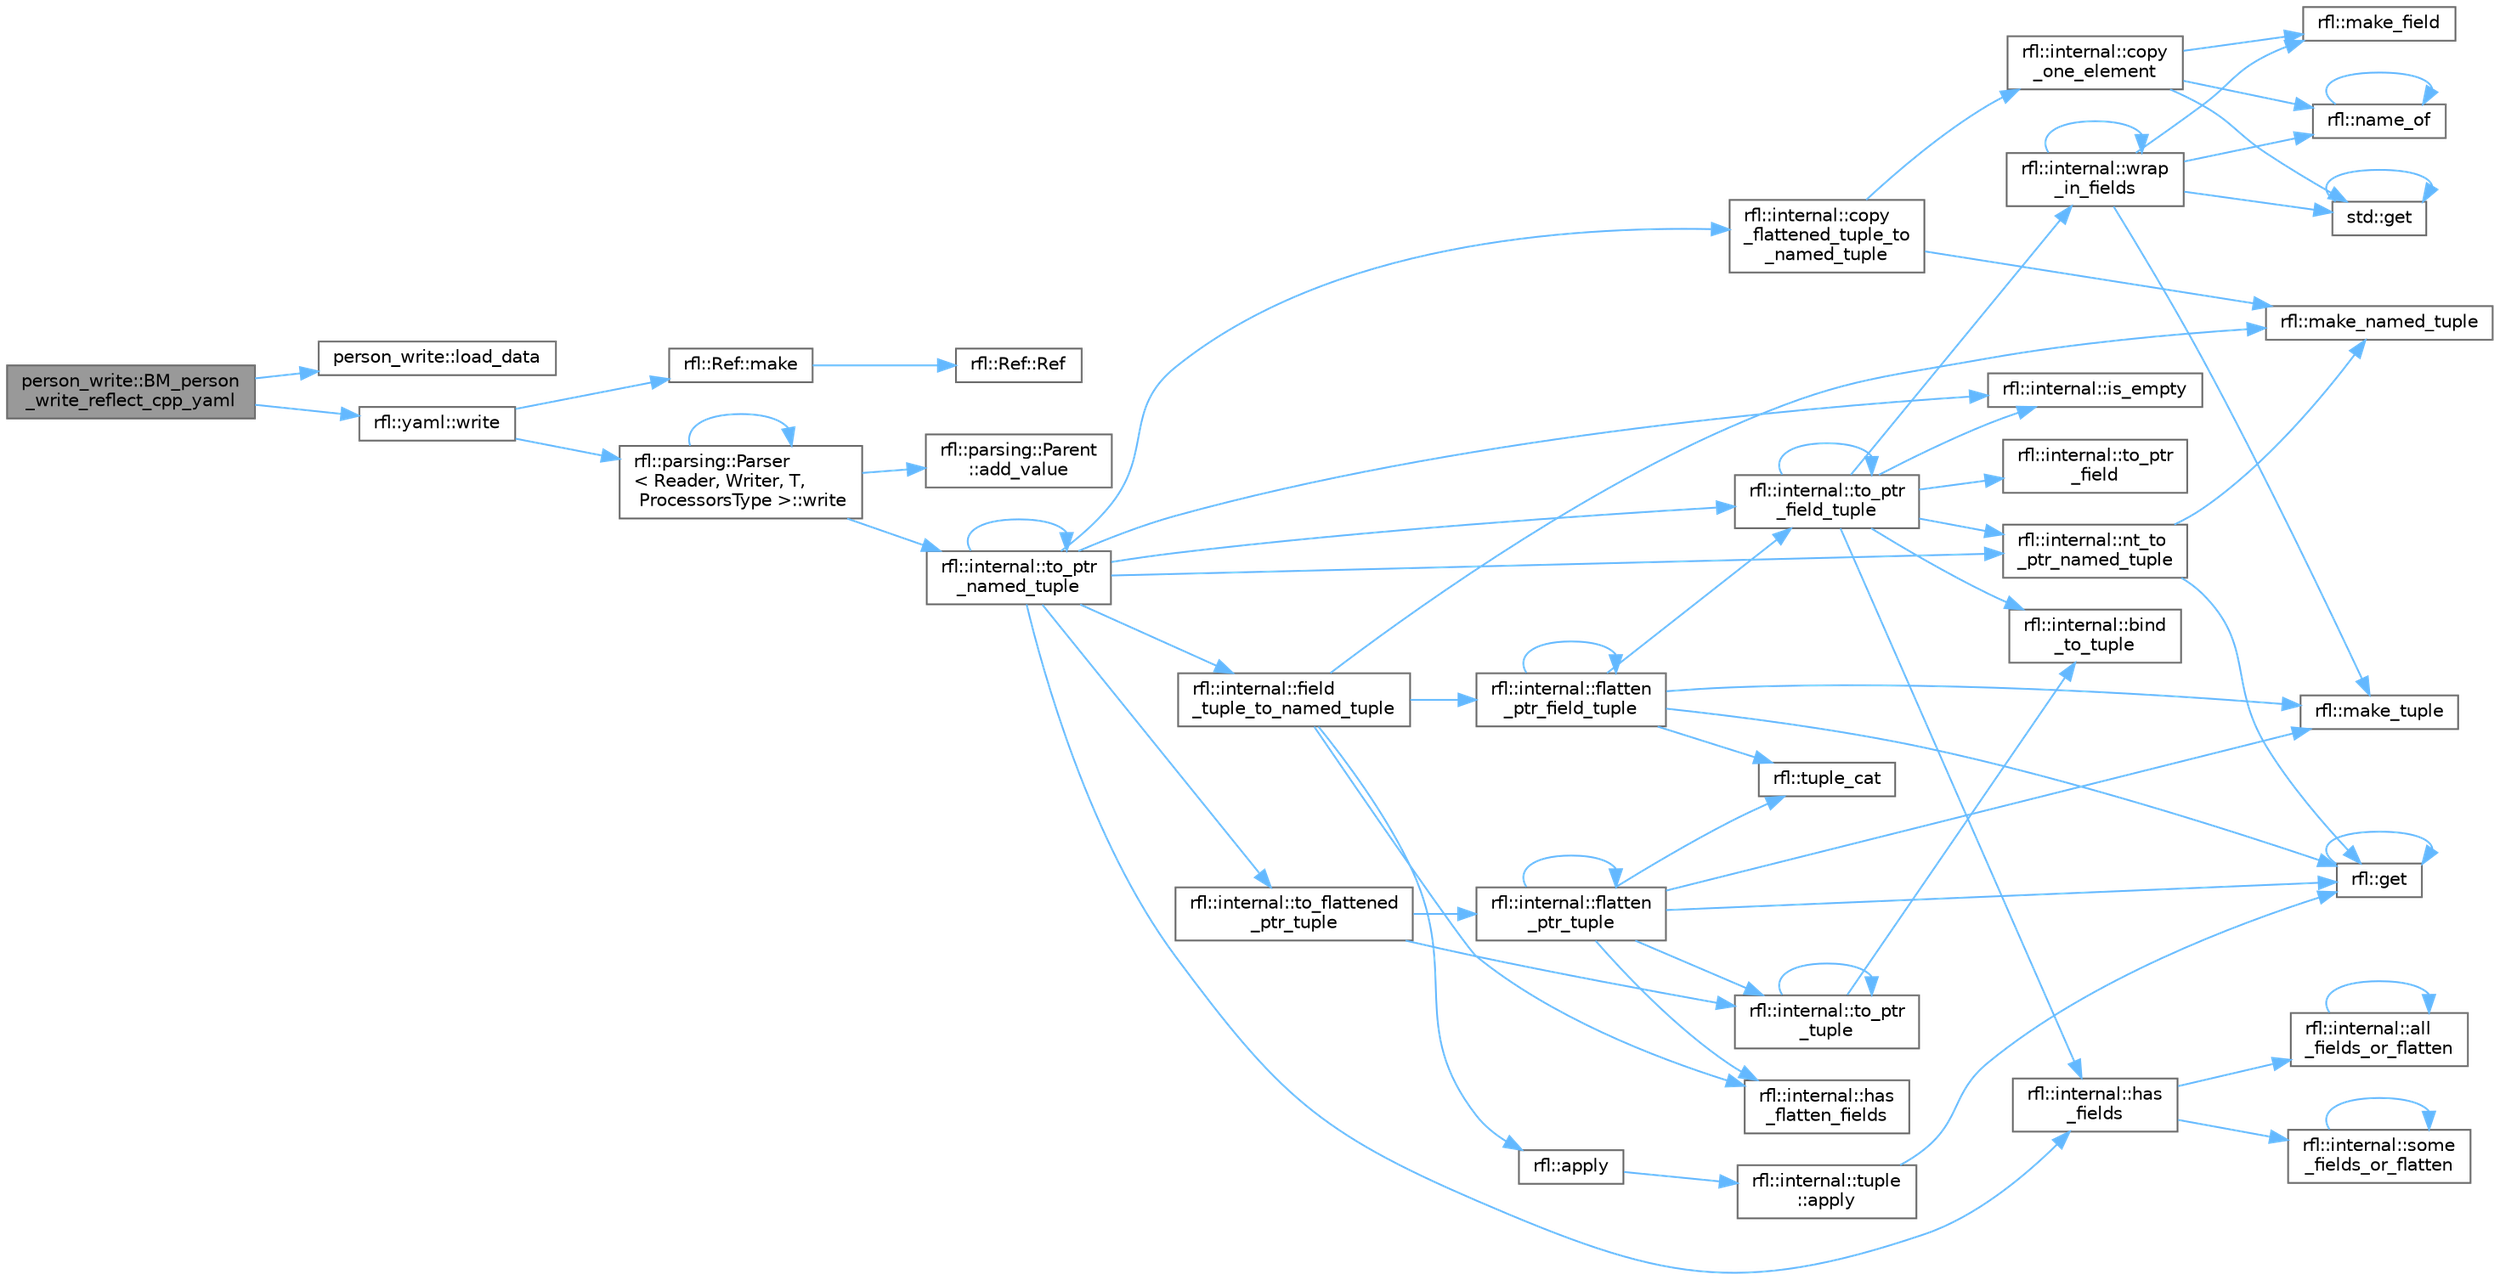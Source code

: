 digraph "person_write::BM_person_write_reflect_cpp_yaml"
{
 // LATEX_PDF_SIZE
  bgcolor="transparent";
  edge [fontname=Helvetica,fontsize=10,labelfontname=Helvetica,labelfontsize=10];
  node [fontname=Helvetica,fontsize=10,shape=box,height=0.2,width=0.4];
  rankdir="LR";
  Node1 [id="Node000001",label="person_write::BM_person\l_write_reflect_cpp_yaml",height=0.2,width=0.4,color="gray40", fillcolor="grey60", style="filled", fontcolor="black",tooltip=" "];
  Node1 -> Node2 [id="edge1_Node000001_Node000002",color="steelblue1",style="solid",tooltip=" "];
  Node2 [id="Node000002",label="person_write::load_data",height=0.2,width=0.4,color="grey40", fillcolor="white", style="filled",URL="$namespaceperson__write.html#a671f58ab61c499b5caf97c2505fab2c9",tooltip=" "];
  Node1 -> Node3 [id="edge2_Node000001_Node000003",color="steelblue1",style="solid",tooltip=" "];
  Node3 [id="Node000003",label="rfl::yaml::write",height=0.2,width=0.4,color="grey40", fillcolor="white", style="filled",URL="$namespacerfl_1_1yaml.html#a7205f5625b788c093f657a9df7579306",tooltip="Writes a YAML into an ostream."];
  Node3 -> Node4 [id="edge3_Node000003_Node000004",color="steelblue1",style="solid",tooltip=" "];
  Node4 [id="Node000004",label="rfl::Ref::make",height=0.2,width=0.4,color="grey40", fillcolor="white", style="filled",URL="$classrfl_1_1_ref.html#a1501cd0fd114b2dd113fb3abe974275d",tooltip=" "];
  Node4 -> Node5 [id="edge4_Node000004_Node000005",color="steelblue1",style="solid",tooltip=" "];
  Node5 [id="Node000005",label="rfl::Ref::Ref",height=0.2,width=0.4,color="grey40", fillcolor="white", style="filled",URL="$classrfl_1_1_ref.html#a157d7b0b3b1bc2b0833c0843bf056d04",tooltip=" "];
  Node3 -> Node6 [id="edge5_Node000003_Node000006",color="steelblue1",style="solid",tooltip=" "];
  Node6 [id="Node000006",label="rfl::parsing::Parser\l\< Reader, Writer, T,\l ProcessorsType \>::write",height=0.2,width=0.4,color="grey40", fillcolor="white", style="filled",URL="$structrfl_1_1parsing_1_1_parser.html#a16aeefd727355e095bfd19d6c69d3238",tooltip=" "];
  Node6 -> Node7 [id="edge6_Node000006_Node000007",color="steelblue1",style="solid",tooltip=" "];
  Node7 [id="Node000007",label="rfl::parsing::Parent\l::add_value",height=0.2,width=0.4,color="grey40", fillcolor="white", style="filled",URL="$structrfl_1_1parsing_1_1_parent.html#a8f7ebd2389ae6ec315a0e37bd66de63f",tooltip=" "];
  Node6 -> Node8 [id="edge7_Node000006_Node000008",color="steelblue1",style="solid",tooltip=" "];
  Node8 [id="Node000008",label="rfl::internal::to_ptr\l_named_tuple",height=0.2,width=0.4,color="grey40", fillcolor="white", style="filled",URL="$namespacerfl_1_1internal.html#a19594a7d66a271a8f893f2170217e299",tooltip=" "];
  Node8 -> Node9 [id="edge8_Node000008_Node000009",color="steelblue1",style="solid",tooltip=" "];
  Node9 [id="Node000009",label="rfl::internal::copy\l_flattened_tuple_to\l_named_tuple",height=0.2,width=0.4,color="grey40", fillcolor="white", style="filled",URL="$namespacerfl_1_1internal.html#aa4d84e91c691523bdf3dbf8832cba64c",tooltip=" "];
  Node9 -> Node10 [id="edge9_Node000009_Node000010",color="steelblue1",style="solid",tooltip=" "];
  Node10 [id="Node000010",label="rfl::internal::copy\l_one_element",height=0.2,width=0.4,color="grey40", fillcolor="white", style="filled",URL="$namespacerfl_1_1internal.html#a8a566443d85dd9fc0f2e6e4ae131ed55",tooltip=" "];
  Node10 -> Node11 [id="edge10_Node000010_Node000011",color="steelblue1",style="solid",tooltip=" "];
  Node11 [id="Node000011",label="std::get",height=0.2,width=0.4,color="grey40", fillcolor="white", style="filled",URL="$namespacestd.html#aae41d8280b7ccc3f0e0a0be2dab21c8f",tooltip="Gets an element by index."];
  Node11 -> Node11 [id="edge11_Node000011_Node000011",color="steelblue1",style="solid",tooltip=" "];
  Node10 -> Node12 [id="edge12_Node000010_Node000012",color="steelblue1",style="solid",tooltip=" "];
  Node12 [id="Node000012",label="rfl::make_field",height=0.2,width=0.4,color="grey40", fillcolor="white", style="filled",URL="$namespacerfl.html#afb5f68a22d5b6a42a5b4477c35559ce9",tooltip=" "];
  Node10 -> Node13 [id="edge13_Node000010_Node000013",color="steelblue1",style="solid",tooltip=" "];
  Node13 [id="Node000013",label="rfl::name_of",height=0.2,width=0.4,color="grey40", fillcolor="white", style="filled",URL="$namespacerfl.html#a90efd0c5575582354c25333fa30a8013",tooltip="Helper function to retrieve a name at compile time."];
  Node13 -> Node13 [id="edge14_Node000013_Node000013",color="steelblue1",style="solid",tooltip=" "];
  Node9 -> Node14 [id="edge15_Node000009_Node000014",color="steelblue1",style="solid",tooltip=" "];
  Node14 [id="Node000014",label="rfl::make_named_tuple",height=0.2,width=0.4,color="grey40", fillcolor="white", style="filled",URL="$namespacerfl.html#a19523aa875e6c36af474a97f28ed4002",tooltip="Explicit overload for creating empty named tuples."];
  Node8 -> Node15 [id="edge16_Node000008_Node000015",color="steelblue1",style="solid",tooltip=" "];
  Node15 [id="Node000015",label="rfl::internal::field\l_tuple_to_named_tuple",height=0.2,width=0.4,color="grey40", fillcolor="white", style="filled",URL="$namespacerfl_1_1internal.html#a923e1c7faefca7c7af6ec3d7aecccba0",tooltip=" "];
  Node15 -> Node16 [id="edge17_Node000015_Node000016",color="steelblue1",style="solid",tooltip=" "];
  Node16 [id="Node000016",label="rfl::apply",height=0.2,width=0.4,color="grey40", fillcolor="white", style="filled",URL="$namespacerfl.html#aaa94742afd7fde0d6d6cc59ae6d92989",tooltip=" "];
  Node16 -> Node17 [id="edge18_Node000016_Node000017",color="steelblue1",style="solid",tooltip=" "];
  Node17 [id="Node000017",label="rfl::internal::tuple\l::apply",height=0.2,width=0.4,color="grey40", fillcolor="white", style="filled",URL="$namespacerfl_1_1internal_1_1tuple.html#a5fe21ddba2943f200bc6c6e4d8d34e54",tooltip=" "];
  Node17 -> Node18 [id="edge19_Node000017_Node000018",color="steelblue1",style="solid",tooltip=" "];
  Node18 [id="Node000018",label="rfl::get",height=0.2,width=0.4,color="grey40", fillcolor="white", style="filled",URL="$namespacerfl.html#ac379420409251e5a3c0bea4a701daf0a",tooltip="Gets a field by index."];
  Node18 -> Node18 [id="edge20_Node000018_Node000018",color="steelblue1",style="solid",tooltip=" "];
  Node15 -> Node19 [id="edge21_Node000015_Node000019",color="steelblue1",style="solid",tooltip=" "];
  Node19 [id="Node000019",label="rfl::internal::flatten\l_ptr_field_tuple",height=0.2,width=0.4,color="grey40", fillcolor="white", style="filled",URL="$namespacerfl_1_1internal.html#ae729ffba37ab19a6426f80c6ef26e2d6",tooltip=" "];
  Node19 -> Node19 [id="edge22_Node000019_Node000019",color="steelblue1",style="solid",tooltip=" "];
  Node19 -> Node18 [id="edge23_Node000019_Node000018",color="steelblue1",style="solid",tooltip=" "];
  Node19 -> Node20 [id="edge24_Node000019_Node000020",color="steelblue1",style="solid",tooltip=" "];
  Node20 [id="Node000020",label="rfl::make_tuple",height=0.2,width=0.4,color="grey40", fillcolor="white", style="filled",URL="$namespacerfl.html#ac71a9ec8b4d8fd347719083ec38c00f9",tooltip=" "];
  Node19 -> Node21 [id="edge25_Node000019_Node000021",color="steelblue1",style="solid",tooltip=" "];
  Node21 [id="Node000021",label="rfl::internal::to_ptr\l_field_tuple",height=0.2,width=0.4,color="grey40", fillcolor="white", style="filled",URL="$namespacerfl_1_1internal.html#a4c5ce682ef0d85a0edc5fc36074815d2",tooltip=" "];
  Node21 -> Node22 [id="edge26_Node000021_Node000022",color="steelblue1",style="solid",tooltip=" "];
  Node22 [id="Node000022",label="rfl::internal::bind\l_to_tuple",height=0.2,width=0.4,color="grey40", fillcolor="white", style="filled",URL="$namespacerfl_1_1internal.html#aaccfbbd07ded0a84498cea052cb3d443",tooltip=" "];
  Node21 -> Node23 [id="edge27_Node000021_Node000023",color="steelblue1",style="solid",tooltip=" "];
  Node23 [id="Node000023",label="rfl::internal::has\l_fields",height=0.2,width=0.4,color="grey40", fillcolor="white", style="filled",URL="$namespacerfl_1_1internal.html#a4bf6ff2224c907a5df21f524e650fd17",tooltip=" "];
  Node23 -> Node24 [id="edge28_Node000023_Node000024",color="steelblue1",style="solid",tooltip=" "];
  Node24 [id="Node000024",label="rfl::internal::all\l_fields_or_flatten",height=0.2,width=0.4,color="grey40", fillcolor="white", style="filled",URL="$namespacerfl_1_1internal.html#a012b9c8f5d6103eb084598eca9f9f631",tooltip=" "];
  Node24 -> Node24 [id="edge29_Node000024_Node000024",color="steelblue1",style="solid",tooltip=" "];
  Node23 -> Node25 [id="edge30_Node000023_Node000025",color="steelblue1",style="solid",tooltip=" "];
  Node25 [id="Node000025",label="rfl::internal::some\l_fields_or_flatten",height=0.2,width=0.4,color="grey40", fillcolor="white", style="filled",URL="$namespacerfl_1_1internal.html#a71c929c1a514d827549eb15d4355de92",tooltip=" "];
  Node25 -> Node25 [id="edge31_Node000025_Node000025",color="steelblue1",style="solid",tooltip=" "];
  Node21 -> Node26 [id="edge32_Node000021_Node000026",color="steelblue1",style="solid",tooltip=" "];
  Node26 [id="Node000026",label="rfl::internal::is_empty",height=0.2,width=0.4,color="grey40", fillcolor="white", style="filled",URL="$namespacerfl_1_1internal.html#a818161434e9e7892d403a7c92d7268fe",tooltip=" "];
  Node21 -> Node27 [id="edge33_Node000021_Node000027",color="steelblue1",style="solid",tooltip=" "];
  Node27 [id="Node000027",label="rfl::internal::nt_to\l_ptr_named_tuple",height=0.2,width=0.4,color="grey40", fillcolor="white", style="filled",URL="$namespacerfl_1_1internal.html#a444ef522c6d66572aa5cd3ccde829885",tooltip=" "];
  Node27 -> Node18 [id="edge34_Node000027_Node000018",color="steelblue1",style="solid",tooltip=" "];
  Node27 -> Node14 [id="edge35_Node000027_Node000014",color="steelblue1",style="solid",tooltip=" "];
  Node21 -> Node28 [id="edge36_Node000021_Node000028",color="steelblue1",style="solid",tooltip=" "];
  Node28 [id="Node000028",label="rfl::internal::to_ptr\l_field",height=0.2,width=0.4,color="grey40", fillcolor="white", style="filled",URL="$namespacerfl_1_1internal.html#ab7e2b5fa9d320f0c9a301fbe22ebc677",tooltip=" "];
  Node21 -> Node21 [id="edge37_Node000021_Node000021",color="steelblue1",style="solid",tooltip=" "];
  Node21 -> Node29 [id="edge38_Node000021_Node000029",color="steelblue1",style="solid",tooltip=" "];
  Node29 [id="Node000029",label="rfl::internal::wrap\l_in_fields",height=0.2,width=0.4,color="grey40", fillcolor="white", style="filled",URL="$namespacerfl_1_1internal.html#a75a4f615c45abce17e710e72514498d7",tooltip=" "];
  Node29 -> Node11 [id="edge39_Node000029_Node000011",color="steelblue1",style="solid",tooltip=" "];
  Node29 -> Node12 [id="edge40_Node000029_Node000012",color="steelblue1",style="solid",tooltip=" "];
  Node29 -> Node20 [id="edge41_Node000029_Node000020",color="steelblue1",style="solid",tooltip=" "];
  Node29 -> Node13 [id="edge42_Node000029_Node000013",color="steelblue1",style="solid",tooltip=" "];
  Node29 -> Node29 [id="edge43_Node000029_Node000029",color="steelblue1",style="solid",tooltip=" "];
  Node19 -> Node30 [id="edge44_Node000019_Node000030",color="steelblue1",style="solid",tooltip=" "];
  Node30 [id="Node000030",label="rfl::tuple_cat",height=0.2,width=0.4,color="grey40", fillcolor="white", style="filled",URL="$namespacerfl.html#ad4738e8acd2a03b1b2b01c6caa6b27e9",tooltip=" "];
  Node15 -> Node31 [id="edge45_Node000015_Node000031",color="steelblue1",style="solid",tooltip=" "];
  Node31 [id="Node000031",label="rfl::internal::has\l_flatten_fields",height=0.2,width=0.4,color="grey40", fillcolor="white", style="filled",URL="$namespacerfl_1_1internal.html#a60f5d02505f61eabff343c2f5e9c7dbe",tooltip=" "];
  Node15 -> Node14 [id="edge46_Node000015_Node000014",color="steelblue1",style="solid",tooltip=" "];
  Node8 -> Node23 [id="edge47_Node000008_Node000023",color="steelblue1",style="solid",tooltip=" "];
  Node8 -> Node26 [id="edge48_Node000008_Node000026",color="steelblue1",style="solid",tooltip=" "];
  Node8 -> Node27 [id="edge49_Node000008_Node000027",color="steelblue1",style="solid",tooltip=" "];
  Node8 -> Node32 [id="edge50_Node000008_Node000032",color="steelblue1",style="solid",tooltip=" "];
  Node32 [id="Node000032",label="rfl::internal::to_flattened\l_ptr_tuple",height=0.2,width=0.4,color="grey40", fillcolor="white", style="filled",URL="$namespacerfl_1_1internal.html#abe898ac2971112070bfbcc91def971d6",tooltip=" "];
  Node32 -> Node33 [id="edge51_Node000032_Node000033",color="steelblue1",style="solid",tooltip=" "];
  Node33 [id="Node000033",label="rfl::internal::flatten\l_ptr_tuple",height=0.2,width=0.4,color="grey40", fillcolor="white", style="filled",URL="$namespacerfl_1_1internal.html#a3a901d356d0602482acd2f0861f8b472",tooltip=" "];
  Node33 -> Node33 [id="edge52_Node000033_Node000033",color="steelblue1",style="solid",tooltip=" "];
  Node33 -> Node18 [id="edge53_Node000033_Node000018",color="steelblue1",style="solid",tooltip=" "];
  Node33 -> Node31 [id="edge54_Node000033_Node000031",color="steelblue1",style="solid",tooltip=" "];
  Node33 -> Node20 [id="edge55_Node000033_Node000020",color="steelblue1",style="solid",tooltip=" "];
  Node33 -> Node34 [id="edge56_Node000033_Node000034",color="steelblue1",style="solid",tooltip=" "];
  Node34 [id="Node000034",label="rfl::internal::to_ptr\l_tuple",height=0.2,width=0.4,color="grey40", fillcolor="white", style="filled",URL="$namespacerfl_1_1internal.html#a3a36b92d743023e52d9ba1b74cc5fbd1",tooltip=" "];
  Node34 -> Node22 [id="edge57_Node000034_Node000022",color="steelblue1",style="solid",tooltip=" "];
  Node34 -> Node34 [id="edge58_Node000034_Node000034",color="steelblue1",style="solid",tooltip=" "];
  Node33 -> Node30 [id="edge59_Node000033_Node000030",color="steelblue1",style="solid",tooltip=" "];
  Node32 -> Node34 [id="edge60_Node000032_Node000034",color="steelblue1",style="solid",tooltip=" "];
  Node8 -> Node21 [id="edge61_Node000008_Node000021",color="steelblue1",style="solid",tooltip=" "];
  Node8 -> Node8 [id="edge62_Node000008_Node000008",color="steelblue1",style="solid",tooltip=" "];
  Node6 -> Node6 [id="edge63_Node000006_Node000006",color="steelblue1",style="solid",tooltip=" "];
}
